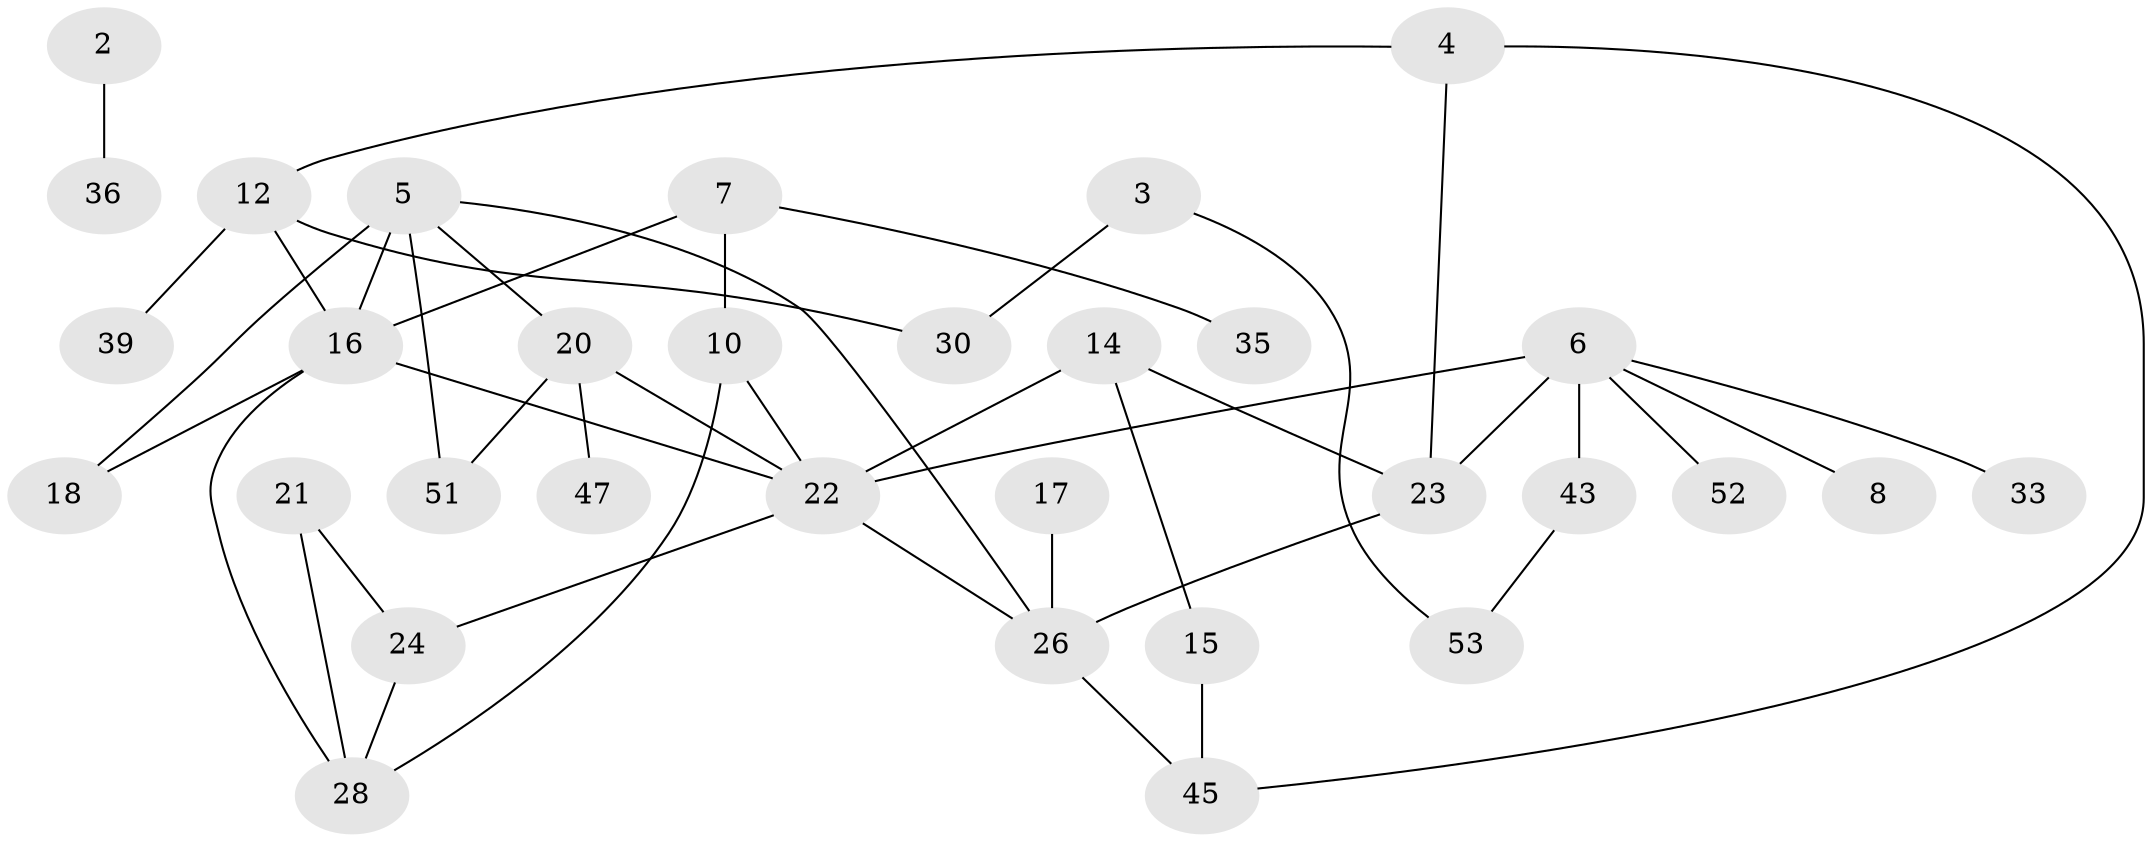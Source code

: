 // original degree distribution, {0: 0.13333333333333333, 1: 0.37777777777777777, 2: 0.1925925925925926, 3: 0.15555555555555556, 4: 0.0962962962962963, 6: 0.014814814814814815, 5: 0.02962962962962963}
// Generated by graph-tools (version 1.1) at 2025/47/03/04/25 22:47:57]
// undirected, 32 vertices, 44 edges
graph export_dot {
  node [color=gray90,style=filled];
  2;
  3;
  4;
  5;
  6;
  7;
  8;
  10;
  12;
  14;
  15;
  16;
  17;
  18;
  20;
  21;
  22;
  23;
  24;
  26;
  28;
  30;
  33;
  35;
  36;
  39;
  43;
  45;
  47;
  51;
  52;
  53;
  2 -- 36 [weight=1.0];
  3 -- 30 [weight=1.0];
  3 -- 53 [weight=1.0];
  4 -- 12 [weight=1.0];
  4 -- 23 [weight=1.0];
  4 -- 45 [weight=1.0];
  5 -- 16 [weight=3.0];
  5 -- 18 [weight=2.0];
  5 -- 20 [weight=1.0];
  5 -- 26 [weight=1.0];
  5 -- 51 [weight=1.0];
  6 -- 8 [weight=1.0];
  6 -- 22 [weight=1.0];
  6 -- 23 [weight=1.0];
  6 -- 33 [weight=1.0];
  6 -- 43 [weight=2.0];
  6 -- 52 [weight=1.0];
  7 -- 10 [weight=1.0];
  7 -- 16 [weight=1.0];
  7 -- 35 [weight=1.0];
  10 -- 22 [weight=3.0];
  10 -- 28 [weight=1.0];
  12 -- 16 [weight=1.0];
  12 -- 30 [weight=1.0];
  12 -- 39 [weight=1.0];
  14 -- 15 [weight=1.0];
  14 -- 22 [weight=1.0];
  14 -- 23 [weight=1.0];
  15 -- 45 [weight=1.0];
  16 -- 18 [weight=1.0];
  16 -- 22 [weight=1.0];
  16 -- 28 [weight=1.0];
  17 -- 26 [weight=2.0];
  20 -- 22 [weight=1.0];
  20 -- 47 [weight=1.0];
  20 -- 51 [weight=1.0];
  21 -- 24 [weight=1.0];
  21 -- 28 [weight=1.0];
  22 -- 24 [weight=1.0];
  22 -- 26 [weight=1.0];
  23 -- 26 [weight=1.0];
  24 -- 28 [weight=1.0];
  26 -- 45 [weight=1.0];
  43 -- 53 [weight=1.0];
}
